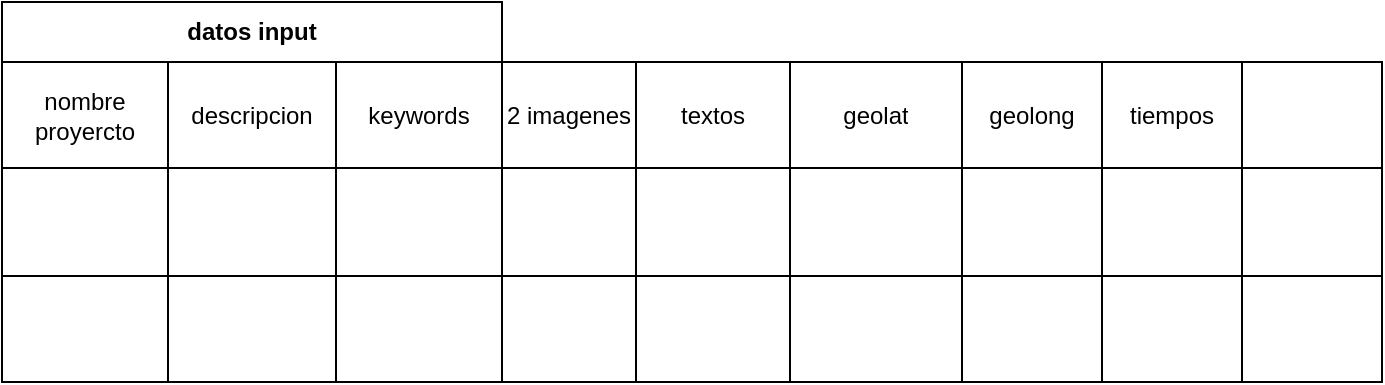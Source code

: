 <mxfile version="13.9.2" type="github">
  <diagram id="R2lEEEUBdFMjLlhIrx00" name="Page-1">
    <mxGraphModel dx="868" dy="487" grid="1" gridSize="10" guides="1" tooltips="1" connect="1" arrows="1" fold="1" page="1" pageScale="1" pageWidth="850" pageHeight="1100" math="0" shadow="0" extFonts="Permanent Marker^https://fonts.googleapis.com/css?family=Permanent+Marker">
      <root>
        <mxCell id="0" />
        <mxCell id="1" parent="0" />
        <mxCell id="7J4058qPtLSuixQyrS5I-5" value="&lt;div&gt;datos input&lt;/div&gt;" style="shape=table;html=1;whiteSpace=wrap;startSize=30;container=1;collapsible=0;childLayout=tableLayout;fontStyle=1;align=center;" vertex="1" parent="1">
          <mxGeometry x="20" y="20" width="250" height="190" as="geometry" />
        </mxCell>
        <mxCell id="7J4058qPtLSuixQyrS5I-6" value="" style="shape=partialRectangle;html=1;whiteSpace=wrap;collapsible=0;dropTarget=0;pointerEvents=0;fillColor=none;top=0;left=0;bottom=0;right=0;points=[[0,0.5],[1,0.5]];portConstraint=eastwest;" vertex="1" parent="7J4058qPtLSuixQyrS5I-5">
          <mxGeometry y="30" width="250" height="53" as="geometry" />
        </mxCell>
        <mxCell id="7J4058qPtLSuixQyrS5I-7" value="nombre proyercto" style="shape=partialRectangle;html=1;whiteSpace=wrap;connectable=0;fillColor=none;top=0;left=0;bottom=0;right=0;overflow=hidden;" vertex="1" parent="7J4058qPtLSuixQyrS5I-6">
          <mxGeometry width="83" height="53" as="geometry" />
        </mxCell>
        <mxCell id="7J4058qPtLSuixQyrS5I-8" value="descripcion" style="shape=partialRectangle;html=1;whiteSpace=wrap;connectable=0;fillColor=none;top=0;left=0;bottom=0;right=0;overflow=hidden;" vertex="1" parent="7J4058qPtLSuixQyrS5I-6">
          <mxGeometry x="83" width="84" height="53" as="geometry" />
        </mxCell>
        <mxCell id="7J4058qPtLSuixQyrS5I-9" value="keywords" style="shape=partialRectangle;html=1;whiteSpace=wrap;connectable=0;fillColor=none;top=0;left=0;bottom=0;right=0;overflow=hidden;" vertex="1" parent="7J4058qPtLSuixQyrS5I-6">
          <mxGeometry x="167" width="83" height="53" as="geometry" />
        </mxCell>
        <mxCell id="7J4058qPtLSuixQyrS5I-10" value="" style="shape=partialRectangle;html=1;whiteSpace=wrap;collapsible=0;dropTarget=0;pointerEvents=0;fillColor=none;top=0;left=0;bottom=0;right=0;points=[[0,0.5],[1,0.5]];portConstraint=eastwest;" vertex="1" parent="7J4058qPtLSuixQyrS5I-5">
          <mxGeometry y="83" width="250" height="54" as="geometry" />
        </mxCell>
        <mxCell id="7J4058qPtLSuixQyrS5I-11" value="" style="shape=partialRectangle;html=1;whiteSpace=wrap;connectable=0;fillColor=none;top=0;left=0;bottom=0;right=0;overflow=hidden;" vertex="1" parent="7J4058qPtLSuixQyrS5I-10">
          <mxGeometry width="83" height="54" as="geometry" />
        </mxCell>
        <mxCell id="7J4058qPtLSuixQyrS5I-12" value="" style="shape=partialRectangle;html=1;whiteSpace=wrap;connectable=0;fillColor=none;top=0;left=0;bottom=0;right=0;overflow=hidden;" vertex="1" parent="7J4058qPtLSuixQyrS5I-10">
          <mxGeometry x="83" width="84" height="54" as="geometry" />
        </mxCell>
        <mxCell id="7J4058qPtLSuixQyrS5I-13" value="" style="shape=partialRectangle;html=1;whiteSpace=wrap;connectable=0;fillColor=none;top=0;left=0;bottom=0;right=0;overflow=hidden;" vertex="1" parent="7J4058qPtLSuixQyrS5I-10">
          <mxGeometry x="167" width="83" height="54" as="geometry" />
        </mxCell>
        <mxCell id="7J4058qPtLSuixQyrS5I-14" value="" style="shape=partialRectangle;html=1;whiteSpace=wrap;collapsible=0;dropTarget=0;pointerEvents=0;fillColor=none;top=0;left=0;bottom=0;right=0;points=[[0,0.5],[1,0.5]];portConstraint=eastwest;" vertex="1" parent="7J4058qPtLSuixQyrS5I-5">
          <mxGeometry y="137" width="250" height="53" as="geometry" />
        </mxCell>
        <mxCell id="7J4058qPtLSuixQyrS5I-15" value="" style="shape=partialRectangle;html=1;whiteSpace=wrap;connectable=0;fillColor=none;top=0;left=0;bottom=0;right=0;overflow=hidden;" vertex="1" parent="7J4058qPtLSuixQyrS5I-14">
          <mxGeometry width="83" height="53" as="geometry" />
        </mxCell>
        <mxCell id="7J4058qPtLSuixQyrS5I-16" value="" style="shape=partialRectangle;html=1;whiteSpace=wrap;connectable=0;fillColor=none;top=0;left=0;bottom=0;right=0;overflow=hidden;" vertex="1" parent="7J4058qPtLSuixQyrS5I-14">
          <mxGeometry x="83" width="84" height="53" as="geometry" />
        </mxCell>
        <mxCell id="7J4058qPtLSuixQyrS5I-17" value="" style="shape=partialRectangle;html=1;whiteSpace=wrap;connectable=0;fillColor=none;top=0;left=0;bottom=0;right=0;overflow=hidden;" vertex="1" parent="7J4058qPtLSuixQyrS5I-14">
          <mxGeometry x="167" width="83" height="53" as="geometry" />
        </mxCell>
        <mxCell id="7J4058qPtLSuixQyrS5I-18" value="" style="shape=table;html=1;whiteSpace=wrap;startSize=0;container=1;collapsible=0;childLayout=tableLayout;" vertex="1" parent="1">
          <mxGeometry x="270" y="50" width="230" height="160" as="geometry" />
        </mxCell>
        <mxCell id="7J4058qPtLSuixQyrS5I-19" value="" style="shape=partialRectangle;html=1;whiteSpace=wrap;collapsible=0;dropTarget=0;pointerEvents=0;fillColor=none;top=0;left=0;bottom=0;right=0;points=[[0,0.5],[1,0.5]];portConstraint=eastwest;" vertex="1" parent="7J4058qPtLSuixQyrS5I-18">
          <mxGeometry width="230" height="53" as="geometry" />
        </mxCell>
        <mxCell id="7J4058qPtLSuixQyrS5I-20" value="2 imagenes" style="shape=partialRectangle;html=1;whiteSpace=wrap;connectable=0;fillColor=none;top=0;left=0;bottom=0;right=0;overflow=hidden;" vertex="1" parent="7J4058qPtLSuixQyrS5I-19">
          <mxGeometry width="67" height="53" as="geometry" />
        </mxCell>
        <mxCell id="7J4058qPtLSuixQyrS5I-21" value="textos" style="shape=partialRectangle;html=1;whiteSpace=wrap;connectable=0;fillColor=none;top=0;left=0;bottom=0;right=0;overflow=hidden;" vertex="1" parent="7J4058qPtLSuixQyrS5I-19">
          <mxGeometry x="67" width="77" height="53" as="geometry" />
        </mxCell>
        <mxCell id="7J4058qPtLSuixQyrS5I-22" value="geolat" style="shape=partialRectangle;html=1;whiteSpace=wrap;connectable=0;fillColor=none;top=0;left=0;bottom=0;right=0;overflow=hidden;" vertex="1" parent="7J4058qPtLSuixQyrS5I-19">
          <mxGeometry x="144" width="86" height="53" as="geometry" />
        </mxCell>
        <mxCell id="7J4058qPtLSuixQyrS5I-23" value="" style="shape=partialRectangle;html=1;whiteSpace=wrap;collapsible=0;dropTarget=0;pointerEvents=0;fillColor=none;top=0;left=0;bottom=0;right=0;points=[[0,0.5],[1,0.5]];portConstraint=eastwest;" vertex="1" parent="7J4058qPtLSuixQyrS5I-18">
          <mxGeometry y="53" width="230" height="54" as="geometry" />
        </mxCell>
        <mxCell id="7J4058qPtLSuixQyrS5I-24" value="" style="shape=partialRectangle;html=1;whiteSpace=wrap;connectable=0;fillColor=none;top=0;left=0;bottom=0;right=0;overflow=hidden;" vertex="1" parent="7J4058qPtLSuixQyrS5I-23">
          <mxGeometry width="67" height="54" as="geometry" />
        </mxCell>
        <mxCell id="7J4058qPtLSuixQyrS5I-25" value="" style="shape=partialRectangle;html=1;whiteSpace=wrap;connectable=0;fillColor=none;top=0;left=0;bottom=0;right=0;overflow=hidden;" vertex="1" parent="7J4058qPtLSuixQyrS5I-23">
          <mxGeometry x="67" width="77" height="54" as="geometry" />
        </mxCell>
        <mxCell id="7J4058qPtLSuixQyrS5I-26" value="" style="shape=partialRectangle;html=1;whiteSpace=wrap;connectable=0;fillColor=none;top=0;left=0;bottom=0;right=0;overflow=hidden;" vertex="1" parent="7J4058qPtLSuixQyrS5I-23">
          <mxGeometry x="144" width="86" height="54" as="geometry" />
        </mxCell>
        <mxCell id="7J4058qPtLSuixQyrS5I-27" value="" style="shape=partialRectangle;html=1;whiteSpace=wrap;collapsible=0;dropTarget=0;pointerEvents=0;fillColor=none;top=0;left=0;bottom=0;right=0;points=[[0,0.5],[1,0.5]];portConstraint=eastwest;" vertex="1" parent="7J4058qPtLSuixQyrS5I-18">
          <mxGeometry y="107" width="230" height="53" as="geometry" />
        </mxCell>
        <mxCell id="7J4058qPtLSuixQyrS5I-28" value="" style="shape=partialRectangle;html=1;whiteSpace=wrap;connectable=0;fillColor=none;top=0;left=0;bottom=0;right=0;overflow=hidden;" vertex="1" parent="7J4058qPtLSuixQyrS5I-27">
          <mxGeometry width="67" height="53" as="geometry" />
        </mxCell>
        <mxCell id="7J4058qPtLSuixQyrS5I-29" value="" style="shape=partialRectangle;html=1;whiteSpace=wrap;connectable=0;fillColor=none;top=0;left=0;bottom=0;right=0;overflow=hidden;" vertex="1" parent="7J4058qPtLSuixQyrS5I-27">
          <mxGeometry x="67" width="77" height="53" as="geometry" />
        </mxCell>
        <mxCell id="7J4058qPtLSuixQyrS5I-30" value="" style="shape=partialRectangle;html=1;whiteSpace=wrap;connectable=0;fillColor=none;top=0;left=0;bottom=0;right=0;overflow=hidden;" vertex="1" parent="7J4058qPtLSuixQyrS5I-27">
          <mxGeometry x="144" width="86" height="53" as="geometry" />
        </mxCell>
        <mxCell id="7J4058qPtLSuixQyrS5I-31" value="" style="shape=table;html=1;whiteSpace=wrap;startSize=0;container=1;collapsible=0;childLayout=tableLayout;" vertex="1" parent="1">
          <mxGeometry x="500" y="50" width="210" height="160" as="geometry" />
        </mxCell>
        <mxCell id="7J4058qPtLSuixQyrS5I-32" value="" style="shape=partialRectangle;html=1;whiteSpace=wrap;collapsible=0;dropTarget=0;pointerEvents=0;fillColor=none;top=0;left=0;bottom=0;right=0;points=[[0,0.5],[1,0.5]];portConstraint=eastwest;" vertex="1" parent="7J4058qPtLSuixQyrS5I-31">
          <mxGeometry width="210" height="53" as="geometry" />
        </mxCell>
        <mxCell id="7J4058qPtLSuixQyrS5I-33" value="geolong" style="shape=partialRectangle;html=1;whiteSpace=wrap;connectable=0;fillColor=none;top=0;left=0;bottom=0;right=0;overflow=hidden;" vertex="1" parent="7J4058qPtLSuixQyrS5I-32">
          <mxGeometry width="70" height="53" as="geometry" />
        </mxCell>
        <mxCell id="7J4058qPtLSuixQyrS5I-34" value="tiempos" style="shape=partialRectangle;html=1;whiteSpace=wrap;connectable=0;fillColor=none;top=0;left=0;bottom=0;right=0;overflow=hidden;" vertex="1" parent="7J4058qPtLSuixQyrS5I-32">
          <mxGeometry x="70" width="70" height="53" as="geometry" />
        </mxCell>
        <mxCell id="7J4058qPtLSuixQyrS5I-35" value="" style="shape=partialRectangle;html=1;whiteSpace=wrap;connectable=0;fillColor=none;top=0;left=0;bottom=0;right=0;overflow=hidden;" vertex="1" parent="7J4058qPtLSuixQyrS5I-32">
          <mxGeometry x="140" width="70" height="53" as="geometry" />
        </mxCell>
        <mxCell id="7J4058qPtLSuixQyrS5I-36" value="" style="shape=partialRectangle;html=1;whiteSpace=wrap;collapsible=0;dropTarget=0;pointerEvents=0;fillColor=none;top=0;left=0;bottom=0;right=0;points=[[0,0.5],[1,0.5]];portConstraint=eastwest;" vertex="1" parent="7J4058qPtLSuixQyrS5I-31">
          <mxGeometry y="53" width="210" height="54" as="geometry" />
        </mxCell>
        <mxCell id="7J4058qPtLSuixQyrS5I-37" value="" style="shape=partialRectangle;html=1;whiteSpace=wrap;connectable=0;fillColor=none;top=0;left=0;bottom=0;right=0;overflow=hidden;" vertex="1" parent="7J4058qPtLSuixQyrS5I-36">
          <mxGeometry width="70" height="54" as="geometry" />
        </mxCell>
        <mxCell id="7J4058qPtLSuixQyrS5I-38" value="" style="shape=partialRectangle;html=1;whiteSpace=wrap;connectable=0;fillColor=none;top=0;left=0;bottom=0;right=0;overflow=hidden;" vertex="1" parent="7J4058qPtLSuixQyrS5I-36">
          <mxGeometry x="70" width="70" height="54" as="geometry" />
        </mxCell>
        <mxCell id="7J4058qPtLSuixQyrS5I-39" value="" style="shape=partialRectangle;html=1;whiteSpace=wrap;connectable=0;fillColor=none;top=0;left=0;bottom=0;right=0;overflow=hidden;" vertex="1" parent="7J4058qPtLSuixQyrS5I-36">
          <mxGeometry x="140" width="70" height="54" as="geometry" />
        </mxCell>
        <mxCell id="7J4058qPtLSuixQyrS5I-40" value="" style="shape=partialRectangle;html=1;whiteSpace=wrap;collapsible=0;dropTarget=0;pointerEvents=0;fillColor=none;top=0;left=0;bottom=0;right=0;points=[[0,0.5],[1,0.5]];portConstraint=eastwest;" vertex="1" parent="7J4058qPtLSuixQyrS5I-31">
          <mxGeometry y="107" width="210" height="53" as="geometry" />
        </mxCell>
        <mxCell id="7J4058qPtLSuixQyrS5I-41" value="" style="shape=partialRectangle;html=1;whiteSpace=wrap;connectable=0;fillColor=none;top=0;left=0;bottom=0;right=0;overflow=hidden;" vertex="1" parent="7J4058qPtLSuixQyrS5I-40">
          <mxGeometry width="70" height="53" as="geometry" />
        </mxCell>
        <mxCell id="7J4058qPtLSuixQyrS5I-42" value="" style="shape=partialRectangle;html=1;whiteSpace=wrap;connectable=0;fillColor=none;top=0;left=0;bottom=0;right=0;overflow=hidden;" vertex="1" parent="7J4058qPtLSuixQyrS5I-40">
          <mxGeometry x="70" width="70" height="53" as="geometry" />
        </mxCell>
        <mxCell id="7J4058qPtLSuixQyrS5I-43" value="" style="shape=partialRectangle;html=1;whiteSpace=wrap;connectable=0;fillColor=none;top=0;left=0;bottom=0;right=0;overflow=hidden;" vertex="1" parent="7J4058qPtLSuixQyrS5I-40">
          <mxGeometry x="140" width="70" height="53" as="geometry" />
        </mxCell>
      </root>
    </mxGraphModel>
  </diagram>
</mxfile>
